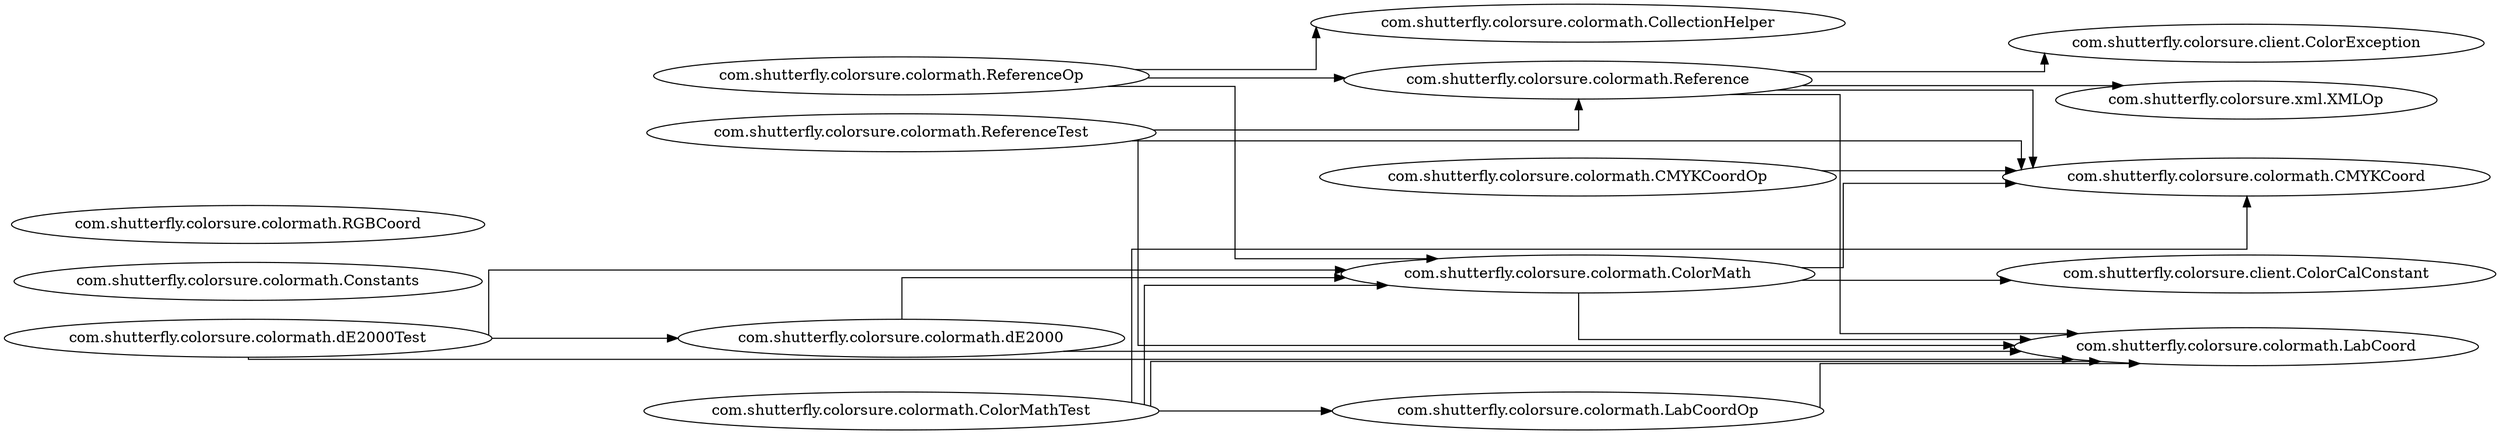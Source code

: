 digraph dependencyGraph {
 concentrate=true;
 rankdir="LR"; 
ranksep="2.0";
"com.shutterfly.colorsure.colormath.CMYKCoord"; 
"com.shutterfly.colorsure.colormath.CMYKCoordOp"; 
"com.shutterfly.colorsure.colormath.CMYKCoordOp"->"com.shutterfly.colorsure.colormath.CMYKCoord";
"com.shutterfly.colorsure.colormath.CollectionHelper"; 
"com.shutterfly.colorsure.colormath.ColorMath"; 
"com.shutterfly.colorsure.colormath.ColorMath"->"com.shutterfly.colorsure.colormath.LabCoord";
"com.shutterfly.colorsure.colormath.ColorMath"->"com.shutterfly.colorsure.colormath.CMYKCoord";
"com.shutterfly.colorsure.colormath.ColorMath"->"com.shutterfly.colorsure.client.ColorCalConstant";
"com.shutterfly.colorsure.colormath.ColorMathTest"; 
"com.shutterfly.colorsure.colormath.ColorMathTest"->"com.shutterfly.colorsure.colormath.LabCoord";
"com.shutterfly.colorsure.colormath.ColorMathTest"->"com.shutterfly.colorsure.colormath.CMYKCoord";
"com.shutterfly.colorsure.colormath.ColorMathTest"->"com.shutterfly.colorsure.colormath.LabCoordOp";
"com.shutterfly.colorsure.colormath.ColorMathTest"->"com.shutterfly.colorsure.colormath.ColorMath";
"com.shutterfly.colorsure.colormath.Constants"; 
"com.shutterfly.colorsure.colormath.LabCoord"; 
"com.shutterfly.colorsure.colormath.LabCoordOp"; 
"com.shutterfly.colorsure.colormath.LabCoordOp"->"com.shutterfly.colorsure.colormath.LabCoord";
"com.shutterfly.colorsure.colormath.RGBCoord"; 
"com.shutterfly.colorsure.colormath.Reference"; 
"com.shutterfly.colorsure.colormath.Reference"->"com.shutterfly.colorsure.colormath.CMYKCoord";
"com.shutterfly.colorsure.colormath.Reference"->"com.shutterfly.colorsure.colormath.LabCoord";
"com.shutterfly.colorsure.colormath.Reference"->"com.shutterfly.colorsure.client.ColorException";
"com.shutterfly.colorsure.colormath.Reference"->"com.shutterfly.colorsure.xml.XMLOp";
"com.shutterfly.colorsure.colormath.ReferenceOp"; 
"com.shutterfly.colorsure.colormath.ReferenceOp"->"com.shutterfly.colorsure.colormath.Reference";
"com.shutterfly.colorsure.colormath.ReferenceOp"->"com.shutterfly.colorsure.colormath.ColorMath";
"com.shutterfly.colorsure.colormath.ReferenceOp"->"com.shutterfly.colorsure.colormath.CollectionHelper";
"com.shutterfly.colorsure.colormath.ReferenceTest"; 
"com.shutterfly.colorsure.colormath.ReferenceTest"->"com.shutterfly.colorsure.colormath.CMYKCoord";
"com.shutterfly.colorsure.colormath.ReferenceTest"->"com.shutterfly.colorsure.colormath.Reference";
"com.shutterfly.colorsure.colormath.ReferenceTest"->"com.shutterfly.colorsure.colormath.LabCoord";
"com.shutterfly.colorsure.colormath.dE2000"; 
"com.shutterfly.colorsure.colormath.dE2000"->"com.shutterfly.colorsure.colormath.LabCoord";
"com.shutterfly.colorsure.colormath.dE2000"->"com.shutterfly.colorsure.colormath.ColorMath";
"com.shutterfly.colorsure.colormath.dE2000Test"; 
"com.shutterfly.colorsure.colormath.dE2000Test"->"com.shutterfly.colorsure.colormath.LabCoord";
"com.shutterfly.colorsure.colormath.dE2000Test"->"com.shutterfly.colorsure.colormath.ColorMath";
"com.shutterfly.colorsure.colormath.dE2000Test"->"com.shutterfly.colorsure.colormath.dE2000";
splines="ortho";
}